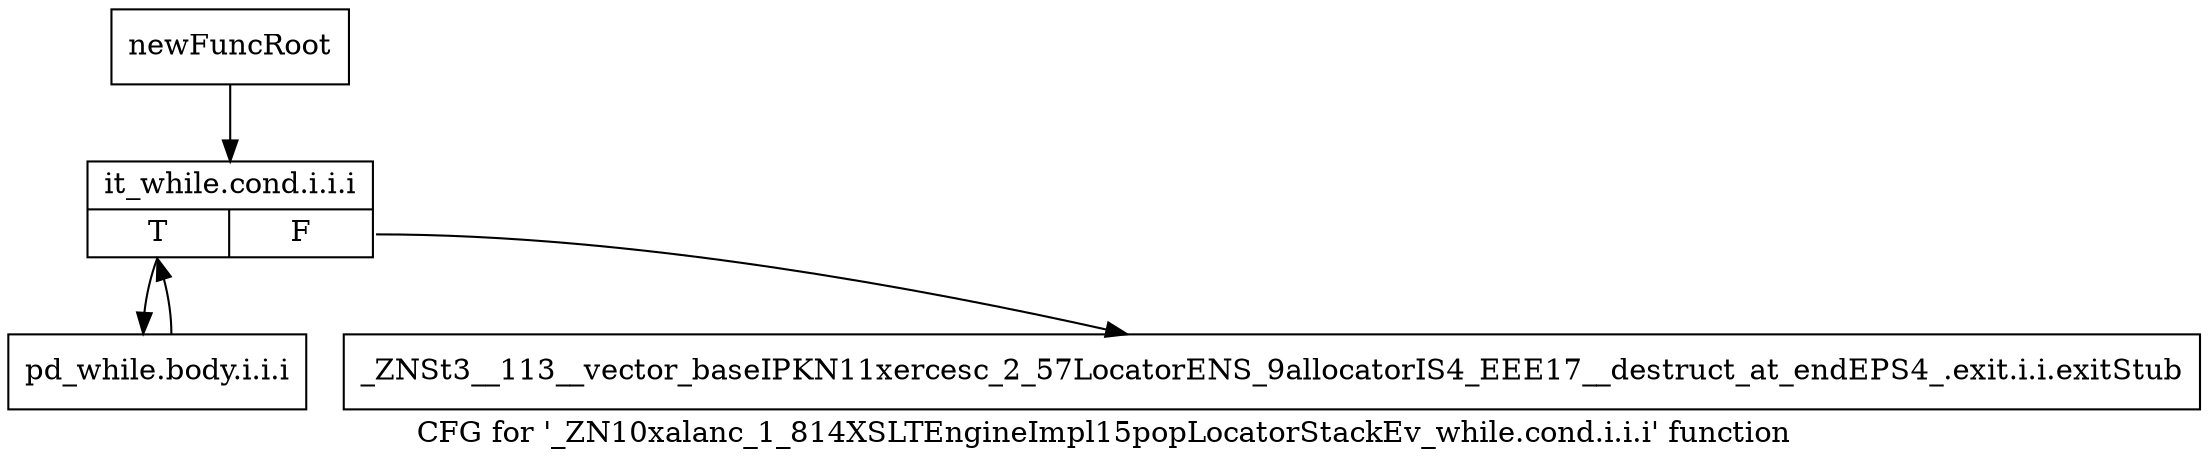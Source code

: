 digraph "CFG for '_ZN10xalanc_1_814XSLTEngineImpl15popLocatorStackEv_while.cond.i.i.i' function" {
	label="CFG for '_ZN10xalanc_1_814XSLTEngineImpl15popLocatorStackEv_while.cond.i.i.i' function";

	Node0xa023850 [shape=record,label="{newFuncRoot}"];
	Node0xa023850 -> Node0xa0238f0;
	Node0xa0238a0 [shape=record,label="{_ZNSt3__113__vector_baseIPKN11xercesc_2_57LocatorENS_9allocatorIS4_EEE17__destruct_at_endEPS4_.exit.i.i.exitStub}"];
	Node0xa0238f0 [shape=record,label="{it_while.cond.i.i.i|{<s0>T|<s1>F}}"];
	Node0xa0238f0:s0 -> Node0xa023de0;
	Node0xa0238f0:s1 -> Node0xa0238a0;
	Node0xa023de0 [shape=record,label="{pd_while.body.i.i.i}"];
	Node0xa023de0 -> Node0xa0238f0;
}
